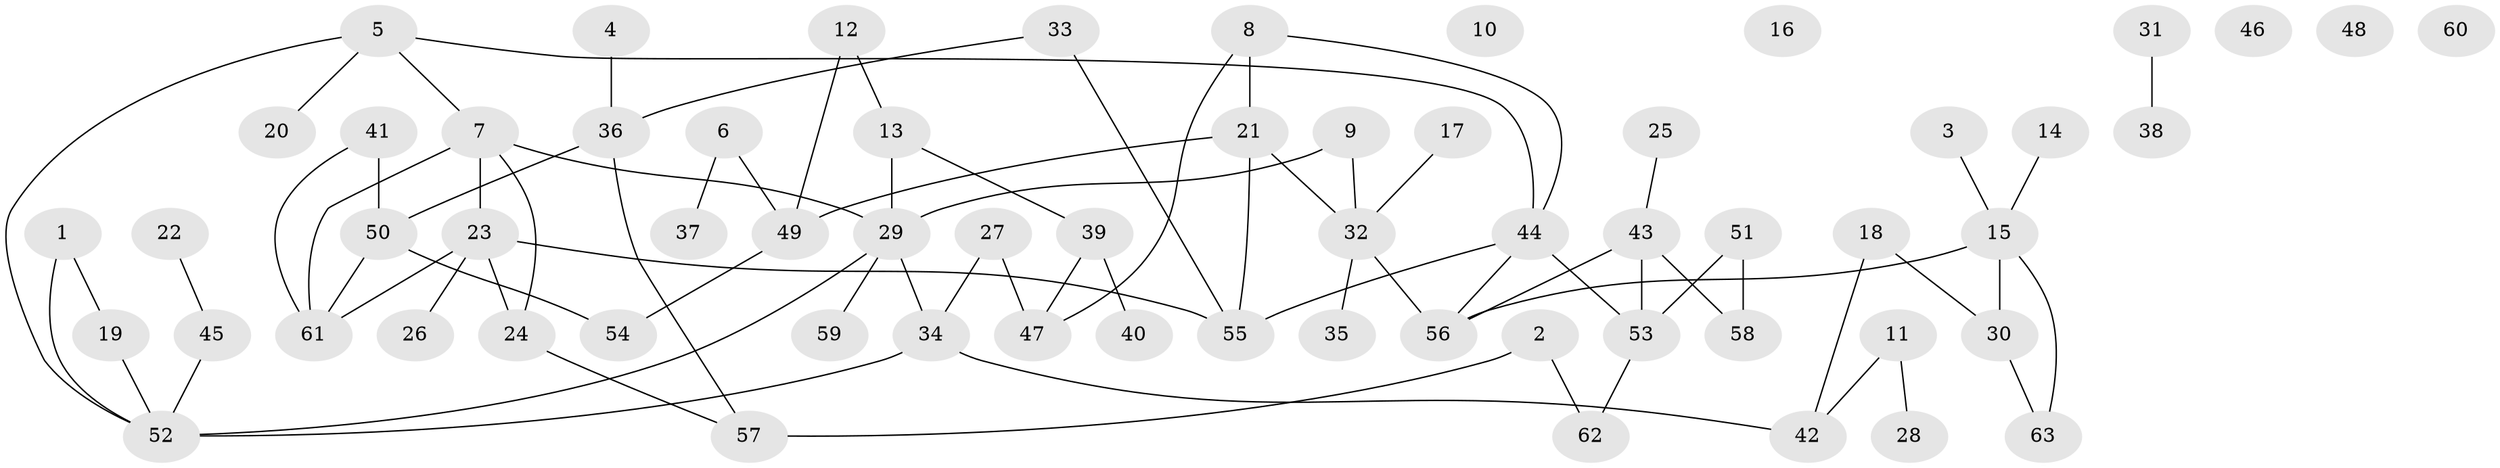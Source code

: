 // Generated by graph-tools (version 1.1) at 2025/13/03/09/25 04:13:01]
// undirected, 63 vertices, 77 edges
graph export_dot {
graph [start="1"]
  node [color=gray90,style=filled];
  1;
  2;
  3;
  4;
  5;
  6;
  7;
  8;
  9;
  10;
  11;
  12;
  13;
  14;
  15;
  16;
  17;
  18;
  19;
  20;
  21;
  22;
  23;
  24;
  25;
  26;
  27;
  28;
  29;
  30;
  31;
  32;
  33;
  34;
  35;
  36;
  37;
  38;
  39;
  40;
  41;
  42;
  43;
  44;
  45;
  46;
  47;
  48;
  49;
  50;
  51;
  52;
  53;
  54;
  55;
  56;
  57;
  58;
  59;
  60;
  61;
  62;
  63;
  1 -- 19;
  1 -- 52;
  2 -- 57;
  2 -- 62;
  3 -- 15;
  4 -- 36;
  5 -- 7;
  5 -- 20;
  5 -- 44;
  5 -- 52;
  6 -- 37;
  6 -- 49;
  7 -- 23;
  7 -- 24;
  7 -- 29;
  7 -- 61;
  8 -- 21;
  8 -- 44;
  8 -- 47;
  9 -- 29;
  9 -- 32;
  11 -- 28;
  11 -- 42;
  12 -- 13;
  12 -- 49;
  13 -- 29;
  13 -- 39;
  14 -- 15;
  15 -- 30;
  15 -- 56;
  15 -- 63;
  17 -- 32;
  18 -- 30;
  18 -- 42;
  19 -- 52;
  21 -- 32;
  21 -- 49;
  21 -- 55;
  22 -- 45;
  23 -- 24;
  23 -- 26;
  23 -- 55;
  23 -- 61;
  24 -- 57;
  25 -- 43;
  27 -- 34;
  27 -- 47;
  29 -- 34;
  29 -- 52;
  29 -- 59;
  30 -- 63;
  31 -- 38;
  32 -- 35;
  32 -- 56;
  33 -- 36;
  33 -- 55;
  34 -- 42;
  34 -- 52;
  36 -- 50;
  36 -- 57;
  39 -- 40;
  39 -- 47;
  41 -- 50;
  41 -- 61;
  43 -- 53;
  43 -- 56;
  43 -- 58;
  44 -- 53;
  44 -- 55;
  44 -- 56;
  45 -- 52;
  49 -- 54;
  50 -- 54;
  50 -- 61;
  51 -- 53;
  51 -- 58;
  53 -- 62;
}
